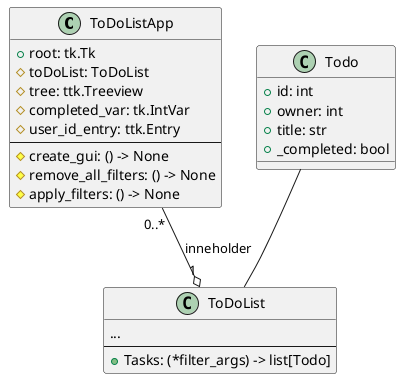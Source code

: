 @startuml

class ToDoListApp {
    + root: tk.Tk
    # toDoList: ToDoList
    # tree: ttk.Treeview
    # completed_var: tk.IntVar
    # user_id_entry: ttk.Entry
    --
    # create_gui: () -> None
    # remove_all_filters: () -> None
    # apply_filters: () -> None
}

class ToDoList {
    ...
    --
    +Tasks: (*filter_args) -> list[Todo]
}

class Todo {
    + id: int
    + owner: int
    + title: str
    + _completed: bool
}

Todo -- ToDoList
ToDoListApp "0..*" --o "1" ToDoList : inneholder
@enduml